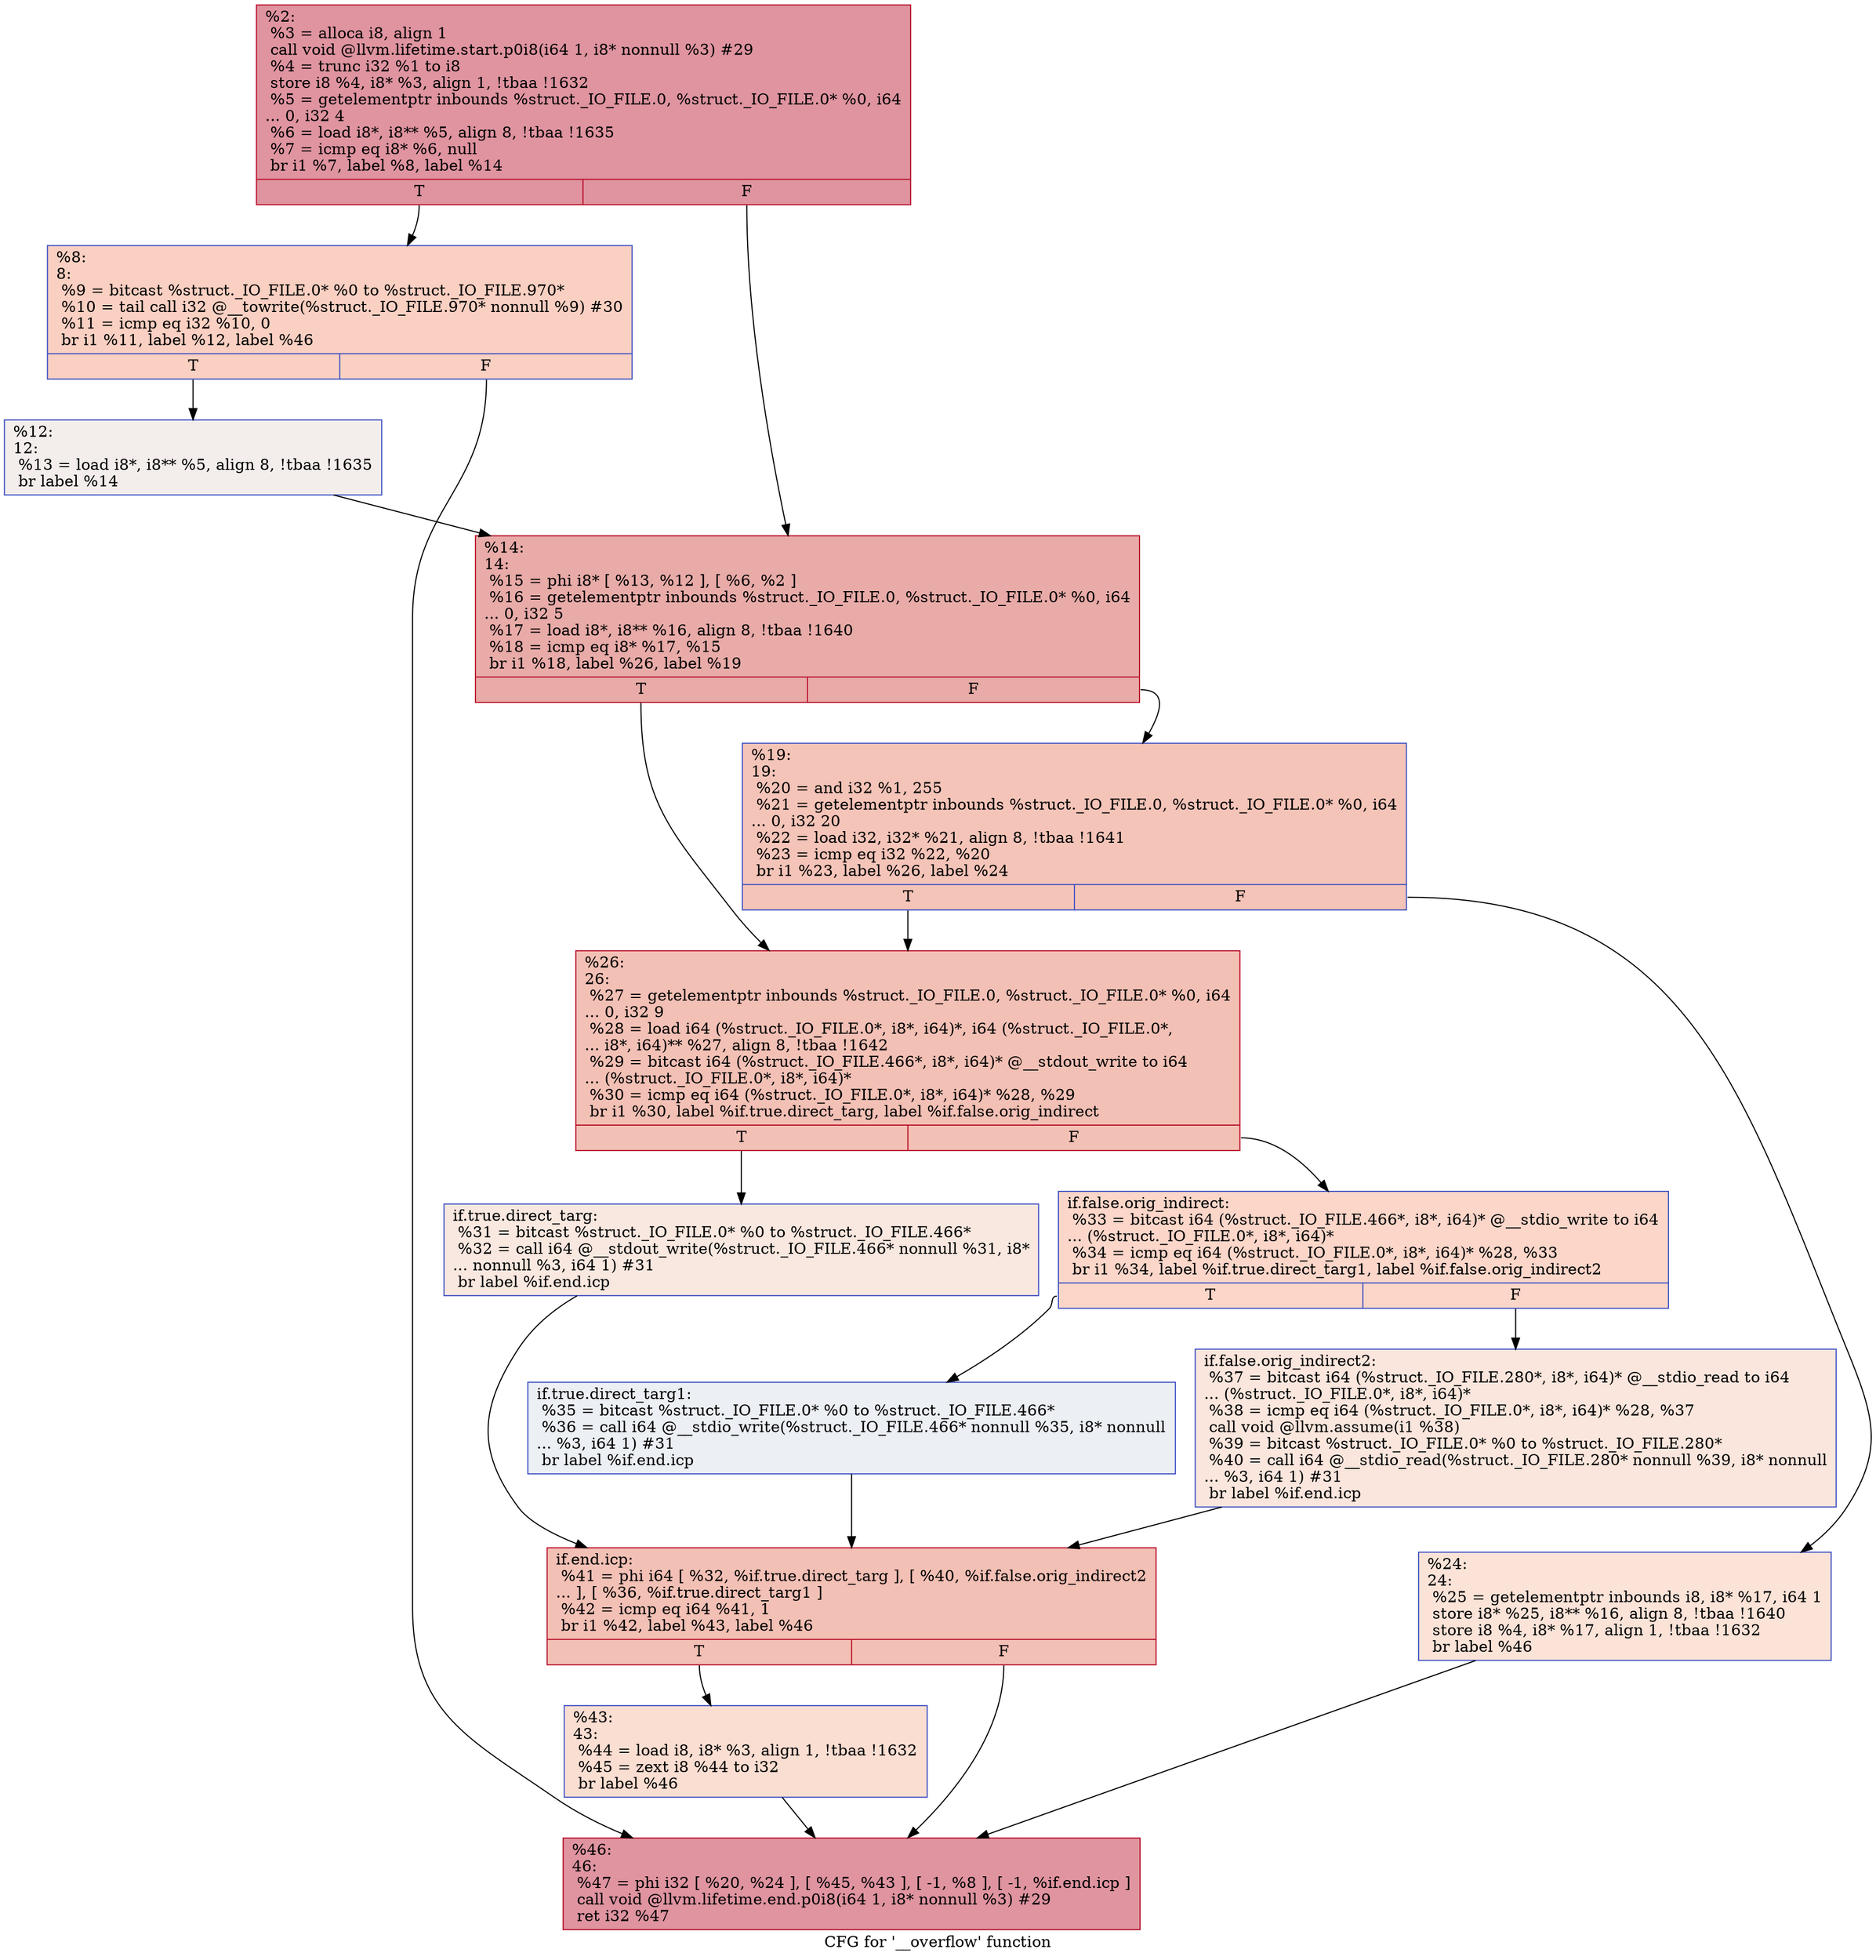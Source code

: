 digraph "CFG for '__overflow' function" {
	label="CFG for '__overflow' function";

	Node0x185e380 [shape=record,color="#b70d28ff", style=filled, fillcolor="#b70d2870",label="{%2:\l  %3 = alloca i8, align 1\l  call void @llvm.lifetime.start.p0i8(i64 1, i8* nonnull %3) #29\l  %4 = trunc i32 %1 to i8\l  store i8 %4, i8* %3, align 1, !tbaa !1632\l  %5 = getelementptr inbounds %struct._IO_FILE.0, %struct._IO_FILE.0* %0, i64\l... 0, i32 4\l  %6 = load i8*, i8** %5, align 8, !tbaa !1635\l  %7 = icmp eq i8* %6, null\l  br i1 %7, label %8, label %14\l|{<s0>T|<s1>F}}"];
	Node0x185e380:s0 -> Node0x185e430;
	Node0x185e380:s1 -> Node0x185e4d0;
	Node0x185e430 [shape=record,color="#3d50c3ff", style=filled, fillcolor="#f3947570",label="{%8:\l8:                                                \l  %9 = bitcast %struct._IO_FILE.0* %0 to %struct._IO_FILE.970*\l  %10 = tail call i32 @__towrite(%struct._IO_FILE.970* nonnull %9) #30\l  %11 = icmp eq i32 %10, 0\l  br i1 %11, label %12, label %46\l|{<s0>T|<s1>F}}"];
	Node0x185e430:s0 -> Node0x185e480;
	Node0x185e430:s1 -> Node0x185e7f0;
	Node0x185e480 [shape=record,color="#3d50c3ff", style=filled, fillcolor="#e3d9d370",label="{%12:\l12:                                               \l  %13 = load i8*, i8** %5, align 8, !tbaa !1635\l  br label %14\l}"];
	Node0x185e480 -> Node0x185e4d0;
	Node0x185e4d0 [shape=record,color="#b70d28ff", style=filled, fillcolor="#cc403a70",label="{%14:\l14:                                               \l  %15 = phi i8* [ %13, %12 ], [ %6, %2 ]\l  %16 = getelementptr inbounds %struct._IO_FILE.0, %struct._IO_FILE.0* %0, i64\l... 0, i32 5\l  %17 = load i8*, i8** %16, align 8, !tbaa !1640\l  %18 = icmp eq i8* %17, %15\l  br i1 %18, label %26, label %19\l|{<s0>T|<s1>F}}"];
	Node0x185e4d0:s0 -> Node0x185e5c0;
	Node0x185e4d0:s1 -> Node0x185e520;
	Node0x185e520 [shape=record,color="#3d50c3ff", style=filled, fillcolor="#e97a5f70",label="{%19:\l19:                                               \l  %20 = and i32 %1, 255\l  %21 = getelementptr inbounds %struct._IO_FILE.0, %struct._IO_FILE.0* %0, i64\l... 0, i32 20\l  %22 = load i32, i32* %21, align 8, !tbaa !1641\l  %23 = icmp eq i32 %22, %20\l  br i1 %23, label %26, label %24\l|{<s0>T|<s1>F}}"];
	Node0x185e520:s0 -> Node0x185e5c0;
	Node0x185e520:s1 -> Node0x185e570;
	Node0x185e570 [shape=record,color="#3d50c3ff", style=filled, fillcolor="#f6bfa670",label="{%24:\l24:                                               \l  %25 = getelementptr inbounds i8, i8* %17, i64 1\l  store i8* %25, i8** %16, align 8, !tbaa !1640\l  store i8 %4, i8* %17, align 1, !tbaa !1632\l  br label %46\l}"];
	Node0x185e570 -> Node0x185e7f0;
	Node0x185e5c0 [shape=record,color="#b70d28ff", style=filled, fillcolor="#e5705870",label="{%26:\l26:                                               \l  %27 = getelementptr inbounds %struct._IO_FILE.0, %struct._IO_FILE.0* %0, i64\l... 0, i32 9\l  %28 = load i64 (%struct._IO_FILE.0*, i8*, i64)*, i64 (%struct._IO_FILE.0*,\l... i8*, i64)** %27, align 8, !tbaa !1642\l  %29 = bitcast i64 (%struct._IO_FILE.466*, i8*, i64)* @__stdout_write to i64\l... (%struct._IO_FILE.0*, i8*, i64)*\l  %30 = icmp eq i64 (%struct._IO_FILE.0*, i8*, i64)* %28, %29\l  br i1 %30, label %if.true.direct_targ, label %if.false.orig_indirect\l|{<s0>T|<s1>F}}"];
	Node0x185e5c0:s0 -> Node0x185e610;
	Node0x185e5c0:s1 -> Node0x185e660;
	Node0x185e610 [shape=record,color="#3d50c3ff", style=filled, fillcolor="#f1ccb870",label="{if.true.direct_targ:                              \l  %31 = bitcast %struct._IO_FILE.0* %0 to %struct._IO_FILE.466*\l  %32 = call i64 @__stdout_write(%struct._IO_FILE.466* nonnull %31, i8*\l... nonnull %3, i64 1) #31\l  br label %if.end.icp\l}"];
	Node0x185e610 -> Node0x185e750;
	Node0x185e660 [shape=record,color="#3d50c3ff", style=filled, fillcolor="#f6a38570",label="{if.false.orig_indirect:                           \l  %33 = bitcast i64 (%struct._IO_FILE.466*, i8*, i64)* @__stdio_write to i64\l... (%struct._IO_FILE.0*, i8*, i64)*\l  %34 = icmp eq i64 (%struct._IO_FILE.0*, i8*, i64)* %28, %33\l  br i1 %34, label %if.true.direct_targ1, label %if.false.orig_indirect2\l|{<s0>T|<s1>F}}"];
	Node0x185e660:s0 -> Node0x185e6b0;
	Node0x185e660:s1 -> Node0x185e700;
	Node0x185e6b0 [shape=record,color="#3d50c3ff", style=filled, fillcolor="#d4dbe670",label="{if.true.direct_targ1:                             \l  %35 = bitcast %struct._IO_FILE.0* %0 to %struct._IO_FILE.466*\l  %36 = call i64 @__stdio_write(%struct._IO_FILE.466* nonnull %35, i8* nonnull\l... %3, i64 1) #31\l  br label %if.end.icp\l}"];
	Node0x185e6b0 -> Node0x185e750;
	Node0x185e700 [shape=record,color="#3d50c3ff", style=filled, fillcolor="#f3c7b170",label="{if.false.orig_indirect2:                          \l  %37 = bitcast i64 (%struct._IO_FILE.280*, i8*, i64)* @__stdio_read to i64\l... (%struct._IO_FILE.0*, i8*, i64)*\l  %38 = icmp eq i64 (%struct._IO_FILE.0*, i8*, i64)* %28, %37\l  call void @llvm.assume(i1 %38)\l  %39 = bitcast %struct._IO_FILE.0* %0 to %struct._IO_FILE.280*\l  %40 = call i64 @__stdio_read(%struct._IO_FILE.280* nonnull %39, i8* nonnull\l... %3, i64 1) #31\l  br label %if.end.icp\l}"];
	Node0x185e700 -> Node0x185e750;
	Node0x185e750 [shape=record,color="#b70d28ff", style=filled, fillcolor="#e5705870",label="{if.end.icp:                                       \l  %41 = phi i64 [ %32, %if.true.direct_targ ], [ %40, %if.false.orig_indirect2\l... ], [ %36, %if.true.direct_targ1 ]\l  %42 = icmp eq i64 %41, 1\l  br i1 %42, label %43, label %46\l|{<s0>T|<s1>F}}"];
	Node0x185e750:s0 -> Node0x185e7a0;
	Node0x185e750:s1 -> Node0x185e7f0;
	Node0x185e7a0 [shape=record,color="#3d50c3ff", style=filled, fillcolor="#f7b59970",label="{%43:\l43:                                               \l  %44 = load i8, i8* %3, align 1, !tbaa !1632\l  %45 = zext i8 %44 to i32\l  br label %46\l}"];
	Node0x185e7a0 -> Node0x185e7f0;
	Node0x185e7f0 [shape=record,color="#b70d28ff", style=filled, fillcolor="#b70d2870",label="{%46:\l46:                                               \l  %47 = phi i32 [ %20, %24 ], [ %45, %43 ], [ -1, %8 ], [ -1, %if.end.icp ]\l  call void @llvm.lifetime.end.p0i8(i64 1, i8* nonnull %3) #29\l  ret i32 %47\l}"];
}
